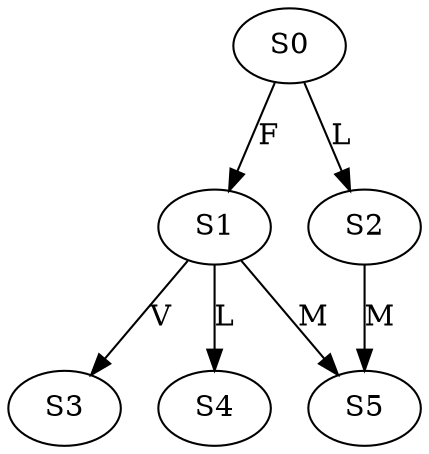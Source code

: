 strict digraph  {
	S0 -> S1 [ label = F ];
	S0 -> S2 [ label = L ];
	S1 -> S3 [ label = V ];
	S1 -> S4 [ label = L ];
	S1 -> S5 [ label = M ];
	S2 -> S5 [ label = M ];
}
